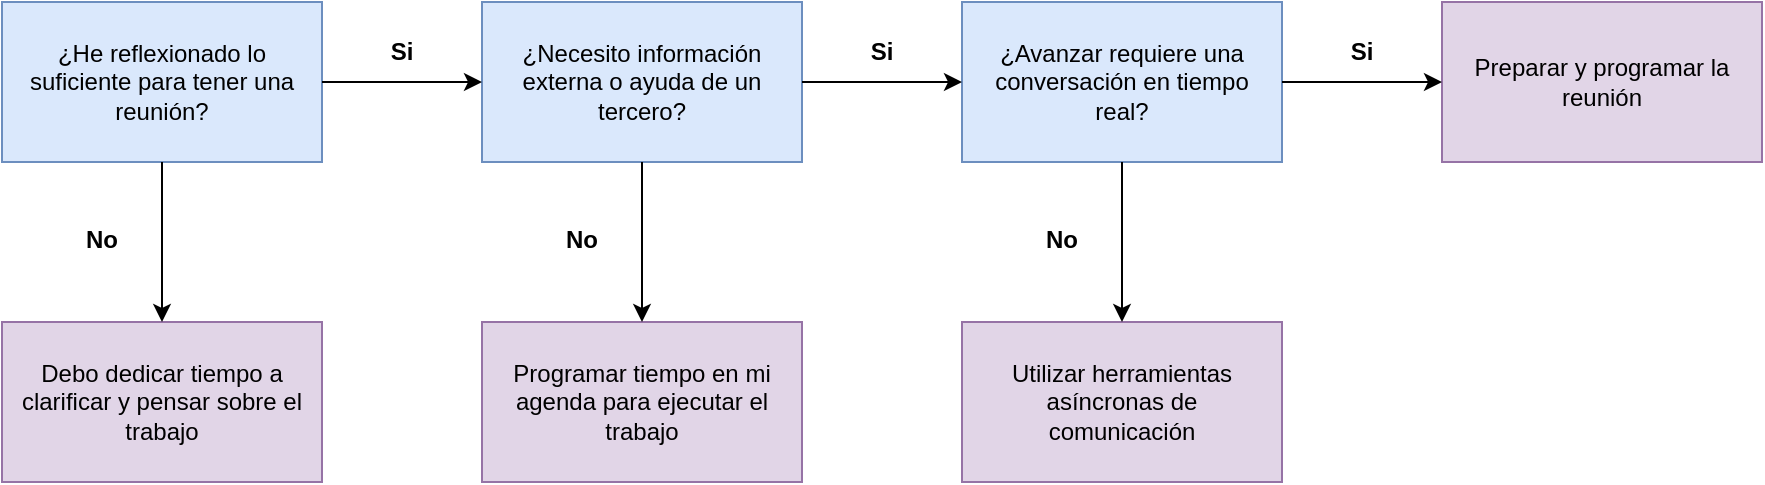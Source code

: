 <mxfile version="20.8.22" type="device"><diagram name="Página-1" id="DKWO-hG_jfjWEZXtxw_X"><mxGraphModel dx="1026" dy="692" grid="1" gridSize="10" guides="1" tooltips="1" connect="1" arrows="1" fold="1" page="1" pageScale="1" pageWidth="827" pageHeight="1169" math="0" shadow="0"><root><mxCell id="0"/><mxCell id="1" parent="0"/><mxCell id="BkrgvSVqPS9U9VuPhFHl-1" value="¿He reflexionado lo suficiente para tener una reunión?" style="rounded=0;whiteSpace=wrap;html=1;fillColor=#dae8fc;strokeColor=#6c8ebf;fontStyle=0;glass=0;shadow=0;spacing=5;" parent="1" vertex="1"><mxGeometry x="40" y="40" width="160" height="80" as="geometry"/></mxCell><mxCell id="BkrgvSVqPS9U9VuPhFHl-3" value="Debo dedicar tiempo a clarificar y pensar sobre el trabajo" style="rounded=0;whiteSpace=wrap;html=1;fillColor=#e1d5e7;strokeColor=#9673a6;fontStyle=0;glass=0;shadow=0;spacing=5;" parent="1" vertex="1"><mxGeometry x="40" y="200" width="160" height="80" as="geometry"/></mxCell><mxCell id="BkrgvSVqPS9U9VuPhFHl-4" value="" style="endArrow=classic;html=1;rounded=0;exitX=0.5;exitY=1;exitDx=0;exitDy=0;entryX=0.5;entryY=0;entryDx=0;entryDy=0;" parent="1" source="BkrgvSVqPS9U9VuPhFHl-1" target="BkrgvSVqPS9U9VuPhFHl-3" edge="1"><mxGeometry width="50" height="50" relative="1" as="geometry"><mxPoint x="120" y="230" as="sourcePoint"/><mxPoint x="170" y="180" as="targetPoint"/></mxGeometry></mxCell><mxCell id="BkrgvSVqPS9U9VuPhFHl-5" value="No" style="text;html=1;strokeColor=none;fillColor=none;align=center;verticalAlign=middle;whiteSpace=wrap;rounded=0;fontStyle=1" parent="1" vertex="1"><mxGeometry x="60" y="144" width="60" height="30" as="geometry"/></mxCell><mxCell id="BkrgvSVqPS9U9VuPhFHl-6" value="¿Necesito información externa o ayuda de un tercero?" style="rounded=0;whiteSpace=wrap;html=1;fillColor=#dae8fc;strokeColor=#6c8ebf;fontStyle=0;glass=0;shadow=0;spacing=5;" parent="1" vertex="1"><mxGeometry x="280" y="40" width="160" height="80" as="geometry"/></mxCell><mxCell id="BkrgvSVqPS9U9VuPhFHl-7" value="¿Avanzar requiere una conversación en tiempo real?" style="rounded=0;whiteSpace=wrap;html=1;fillColor=#dae8fc;strokeColor=#6c8ebf;fontStyle=0;glass=0;shadow=0;spacing=5;" parent="1" vertex="1"><mxGeometry x="520" y="40" width="160" height="80" as="geometry"/></mxCell><mxCell id="BkrgvSVqPS9U9VuPhFHl-8" value="Preparar y programar la reunión" style="rounded=0;whiteSpace=wrap;html=1;fillColor=#e1d5e7;strokeColor=#9673a6;fontStyle=0;glass=0;shadow=0;" parent="1" vertex="1"><mxGeometry x="760" y="40" width="160" height="80" as="geometry"/></mxCell><mxCell id="BkrgvSVqPS9U9VuPhFHl-9" value="" style="endArrow=classic;html=1;rounded=0;exitX=1;exitY=0.5;exitDx=0;exitDy=0;entryX=0;entryY=0.5;entryDx=0;entryDy=0;" parent="1" source="BkrgvSVqPS9U9VuPhFHl-1" target="BkrgvSVqPS9U9VuPhFHl-6" edge="1"><mxGeometry width="50" height="50" relative="1" as="geometry"><mxPoint x="260" y="200" as="sourcePoint"/><mxPoint x="310" y="150" as="targetPoint"/></mxGeometry></mxCell><mxCell id="BkrgvSVqPS9U9VuPhFHl-10" value="Programar tiempo en mi agenda para ejecutar el trabajo" style="rounded=0;whiteSpace=wrap;html=1;fillColor=#e1d5e7;strokeColor=#9673a6;fontStyle=0;glass=0;shadow=0;spacing=5;" parent="1" vertex="1"><mxGeometry x="280" y="200" width="160" height="80" as="geometry"/></mxCell><mxCell id="BkrgvSVqPS9U9VuPhFHl-11" value="Utilizar herramientas asíncronas de comunicación" style="rounded=0;whiteSpace=wrap;html=1;fillColor=#e1d5e7;strokeColor=#9673a6;fontStyle=0;glass=0;shadow=0;spacing=5;" parent="1" vertex="1"><mxGeometry x="520" y="200" width="160" height="80" as="geometry"/></mxCell><mxCell id="BkrgvSVqPS9U9VuPhFHl-12" value="" style="endArrow=classic;html=1;rounded=0;exitX=0.5;exitY=1;exitDx=0;exitDy=0;entryX=0.5;entryY=0;entryDx=0;entryDy=0;" parent="1" source="BkrgvSVqPS9U9VuPhFHl-6" target="BkrgvSVqPS9U9VuPhFHl-10" edge="1"><mxGeometry width="50" height="50" relative="1" as="geometry"><mxPoint x="300" y="420" as="sourcePoint"/><mxPoint x="350" y="370" as="targetPoint"/></mxGeometry></mxCell><mxCell id="BkrgvSVqPS9U9VuPhFHl-13" value="" style="endArrow=classic;html=1;rounded=0;exitX=0.5;exitY=1;exitDx=0;exitDy=0;entryX=0.5;entryY=0;entryDx=0;entryDy=0;" parent="1" source="BkrgvSVqPS9U9VuPhFHl-7" target="BkrgvSVqPS9U9VuPhFHl-11" edge="1"><mxGeometry width="50" height="50" relative="1" as="geometry"><mxPoint x="380" y="400" as="sourcePoint"/><mxPoint x="430" y="350" as="targetPoint"/></mxGeometry></mxCell><mxCell id="BkrgvSVqPS9U9VuPhFHl-14" value="" style="endArrow=classic;html=1;rounded=0;exitX=1;exitY=0.5;exitDx=0;exitDy=0;entryX=0;entryY=0.5;entryDx=0;entryDy=0;" parent="1" source="BkrgvSVqPS9U9VuPhFHl-7" target="BkrgvSVqPS9U9VuPhFHl-8" edge="1"><mxGeometry width="50" height="50" relative="1" as="geometry"><mxPoint x="780" y="290" as="sourcePoint"/><mxPoint x="830" y="240" as="targetPoint"/></mxGeometry></mxCell><mxCell id="BkrgvSVqPS9U9VuPhFHl-15" value="No" style="text;html=1;strokeColor=none;fillColor=none;align=center;verticalAlign=middle;whiteSpace=wrap;rounded=0;fontStyle=1" parent="1" vertex="1"><mxGeometry x="300" y="144" width="60" height="30" as="geometry"/></mxCell><mxCell id="BkrgvSVqPS9U9VuPhFHl-16" value="No" style="text;html=1;strokeColor=none;fillColor=none;align=center;verticalAlign=middle;whiteSpace=wrap;rounded=0;fontStyle=1" parent="1" vertex="1"><mxGeometry x="540" y="144" width="60" height="30" as="geometry"/></mxCell><mxCell id="BkrgvSVqPS9U9VuPhFHl-17" value="" style="endArrow=classic;html=1;rounded=0;exitX=1;exitY=0.5;exitDx=0;exitDy=0;entryX=0;entryY=0.5;entryDx=0;entryDy=0;" parent="1" source="BkrgvSVqPS9U9VuPhFHl-6" target="BkrgvSVqPS9U9VuPhFHl-7" edge="1"><mxGeometry width="50" height="50" relative="1" as="geometry"><mxPoint x="460" y="400" as="sourcePoint"/><mxPoint x="510" y="350" as="targetPoint"/></mxGeometry></mxCell><mxCell id="BkrgvSVqPS9U9VuPhFHl-18" value="Si" style="text;html=1;strokeColor=none;fillColor=none;align=center;verticalAlign=middle;whiteSpace=wrap;rounded=0;fontStyle=1" parent="1" vertex="1"><mxGeometry x="210" y="50" width="60" height="30" as="geometry"/></mxCell><mxCell id="BkrgvSVqPS9U9VuPhFHl-19" value="Si" style="text;html=1;strokeColor=none;fillColor=none;align=center;verticalAlign=middle;whiteSpace=wrap;rounded=0;fontStyle=1" parent="1" vertex="1"><mxGeometry x="450" y="50" width="60" height="30" as="geometry"/></mxCell><mxCell id="BkrgvSVqPS9U9VuPhFHl-20" value="Si" style="text;html=1;strokeColor=none;fillColor=none;align=center;verticalAlign=middle;whiteSpace=wrap;rounded=0;fontStyle=1" parent="1" vertex="1"><mxGeometry x="690" y="50" width="60" height="30" as="geometry"/></mxCell></root></mxGraphModel></diagram></mxfile>
